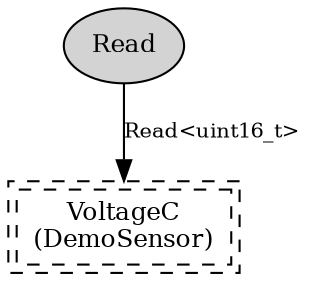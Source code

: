 digraph "tos.platforms.telosb.DemoSensorC" {
  n0x7f4ee7136ca0 [shape=ellipse, style=filled, label="Read", fontsize=12];
  "DemoSensorC.DemoSensor" [fontsize=12, shape=box,peripheries=2, style=dashed, label="VoltageC\n(DemoSensor)", URL="../chtml/tos.platforms.telosb.VoltageC.html"];
  "n0x7f4ee7136ca0" -> "DemoSensorC.DemoSensor" [label="Read<uint16_t>", URL="../ihtml/tos.interfaces.Read.html", fontsize=10];
}
